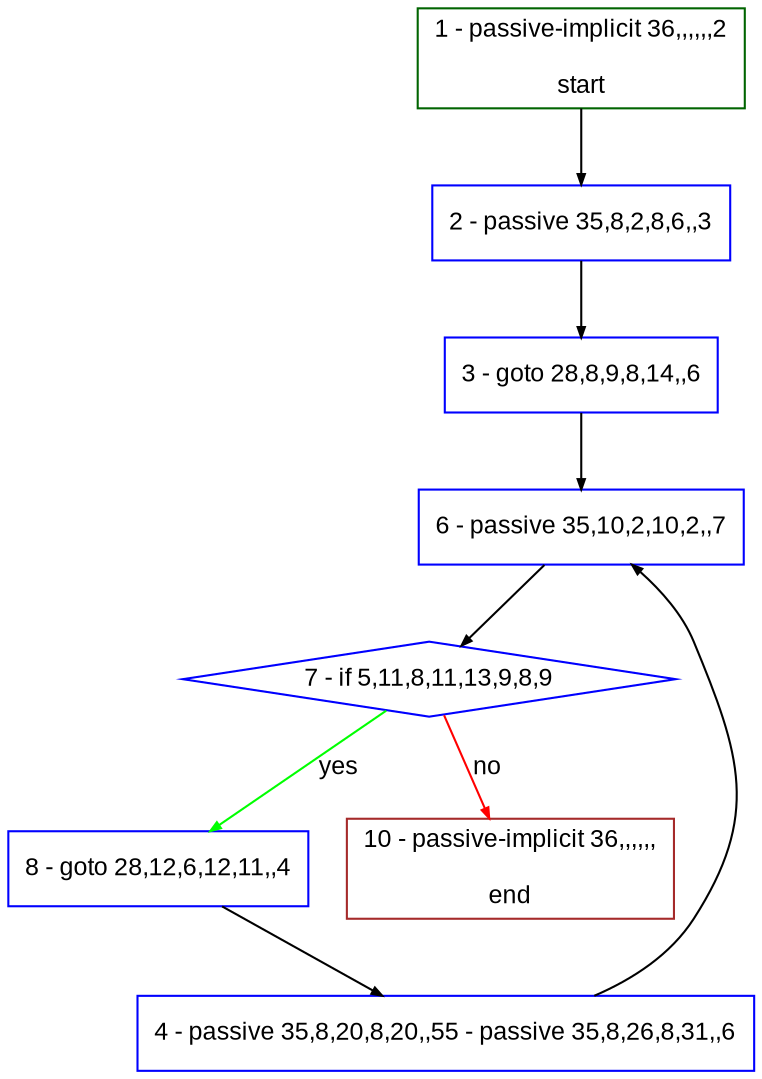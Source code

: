digraph "" {
  graph [fillcolor="#FFFFCC", label="", bgcolor="white", fontsize="12", pack="true", compound="true", style="rounded,filled", fontname="Arial", packmode="clust"];
  node [node_initialized="no", fillcolor="white", label="", fontsize="12", shape="rectangle", color="grey", fixedsize="false", style="filled", compound="true", fontname="Arial"];
  edge [dir="forward", label="", arrowsize="0.5", fontsize="12", arrowhead="normal", arrowtail="none", lhead="", color="black", ltail="", compound="true", fontcolor="black", fontname="Arial"];
  __N1 [fillcolor="#ffffff", label="2 - passive 35,8,2,8,6,,3", shape="box", color="#0000ff", style="filled"];
  __N2 [fillcolor="#ffffff", label="1 - passive-implicit 36,,,,,,2\n\nstart", shape="box", color="#006400", style="filled"];
  __N3 [fillcolor="#ffffff", label="3 - goto 28,8,9,8,14,,6", shape="box", color="#0000ff", style="filled"];
  __N4 [fillcolor="#ffffff", label="6 - passive 35,10,2,10,2,,7", shape="box", color="#0000ff", style="filled"];
  __N5 [fillcolor="#ffffff", label="4 - passive 35,8,20,8,20,,55 - passive 35,8,26,8,31,,6", shape="box", color="#0000ff", style="filled"];
  __N6 [fillcolor="#ffffff", label="7 - if 5,11,8,11,13,9,8,9", shape="diamond", color="#0000ff", style="filled"];
  __N7 [fillcolor="#ffffff", label="8 - goto 28,12,6,12,11,,4", shape="box", color="#0000ff", style="filled"];
  __N8 [fillcolor="#ffffff", label="10 - passive-implicit 36,,,,,,\n\nend", shape="box", color="#a52a2a", style="filled"];
  __N2 -> __N1 [dir="forward", label="", arrowhead="normal", arrowtail="none", color="#000000"];
  __N1 -> __N3 [dir="forward", label="", arrowhead="normal", arrowtail="none", color="#000000"];
  __N3 -> __N4 [dir="forward", label="", arrowhead="normal", arrowtail="none", color="#000000"];
  __N5 -> __N4 [dir="forward", label="", arrowhead="normal", arrowtail="none", color="#000000"];
  __N4 -> __N6 [dir="forward", label="", arrowhead="normal", arrowtail="none", color="#000000"];
  __N6 -> __N7 [dir="forward", label="yes", arrowhead="normal", arrowtail="none", color="#00ff00"];
  __N6 -> __N8 [dir="forward", label="no", arrowhead="normal", arrowtail="none", color="#ff0000"];
  __N7 -> __N5 [dir="forward", label="", arrowhead="normal", arrowtail="none", color="#000000"];
}
